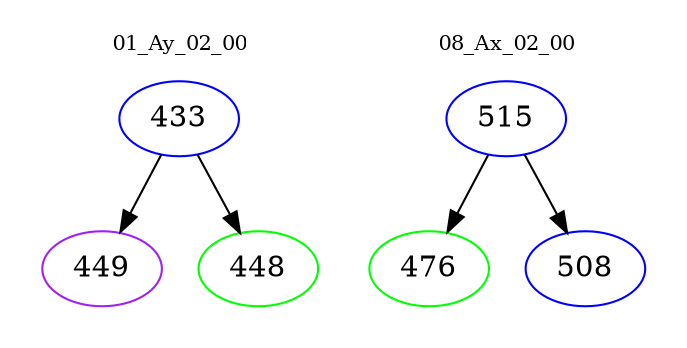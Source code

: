 digraph{
subgraph cluster_0 {
color = white
label = "01_Ay_02_00";
fontsize=10;
T0_433 [label="433", color="blue"]
T0_433 -> T0_449 [color="black"]
T0_449 [label="449", color="purple"]
T0_433 -> T0_448 [color="black"]
T0_448 [label="448", color="green"]
}
subgraph cluster_1 {
color = white
label = "08_Ax_02_00";
fontsize=10;
T1_515 [label="515", color="blue"]
T1_515 -> T1_476 [color="black"]
T1_476 [label="476", color="green"]
T1_515 -> T1_508 [color="black"]
T1_508 [label="508", color="blue"]
}
}
